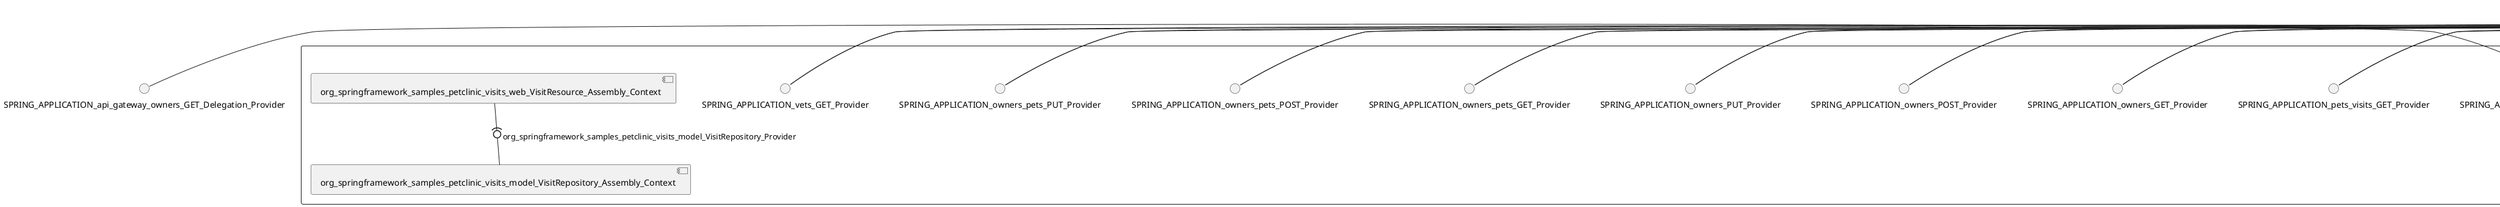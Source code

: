 @startuml
skinparam fixCircleLabelOverlapping true
() SPRING_APPLICATION_api_gateway_owners_GET_Delegation_Provider
() SPRING_APPLICATION_owners_GET_Delegation_Provider
() SPRING_APPLICATION_owners_POST_Delegation_Provider
() SPRING_APPLICATION_owners_PUT_Delegation_Provider
() SPRING_APPLICATION_owners_pets_GET_Delegation_Provider
() SPRING_APPLICATION_owners_pets_POST_Delegation_Provider
() SPRING_APPLICATION_owners_pets_PUT_Delegation_Provider
() SPRING_APPLICATION_owners_pets_visits_Delegation_Provider
() SPRING_APPLICATION_petTypes_GET_Delegation_Provider
() SPRING_APPLICATION_pets_visits_GET_Delegation_Provider
() SPRING_APPLICATION_vets_GET_Delegation_Provider
component null {
SPRING_APPLICATION_api_gateway_owners_GET_Delegation_Provider - SPRING_APPLICATION_api_gateway_owners_GET_Provider
SPRING_APPLICATION_api_gateway_owners_GET_Provider - [ApiGatewayController]
SPRING_APPLICATION_owners_GET_Delegation_Provider - SPRING_APPLICATION_owners_GET_Provider
SPRING_APPLICATION_owners_GET_Provider - [PetResource]
SPRING_APPLICATION_owners_POST_Delegation_Provider - SPRING_APPLICATION_owners_POST_Provider
SPRING_APPLICATION_owners_POST_Provider - [PetResource]
SPRING_APPLICATION_owners_PUT_Delegation_Provider - SPRING_APPLICATION_owners_PUT_Provider
SPRING_APPLICATION_owners_PUT_Provider - [PetResource]
SPRING_APPLICATION_owners_pets_GET_Delegation_Provider - SPRING_APPLICATION_owners_pets_GET_Provider
SPRING_APPLICATION_owners_pets_GET_Provider - [PetResource]
SPRING_APPLICATION_owners_pets_POST_Delegation_Provider - SPRING_APPLICATION_owners_pets_POST_Provider
SPRING_APPLICATION_owners_pets_POST_Provider - [PetResource]
SPRING_APPLICATION_owners_pets_PUT_Delegation_Provider - SPRING_APPLICATION_owners_pets_PUT_Provider
SPRING_APPLICATION_owners_pets_PUT_Provider - [PetResource]
SPRING_APPLICATION_owners_pets_visits_Delegation_Provider - SPRING_APPLICATION_owners_pets_visits_Provider
SPRING_APPLICATION_owners_pets_visits_Provider - [VisitResource]
SPRING_APPLICATION_petTypes_GET_Delegation_Provider - SPRING_APPLICATION_petTypes_GET_Provider
SPRING_APPLICATION_petTypes_GET_Provider - [PetResource]
SPRING_APPLICATION_pets_visits_GET_Delegation_Provider - SPRING_APPLICATION_pets_visits_GET_Provider
SPRING_APPLICATION_pets_visits_GET_Provider - [VisitResource]
SPRING_APPLICATION_vets_GET_Delegation_Provider - SPRING_APPLICATION_vets_GET_Provider
SPRING_APPLICATION_vets_GET_Provider - [VetResource]
[org_springframework_samples_petclinic_customers_web_OwnerResource_Assembly_Context] -(0- [org_springframework_samples_petclinic_customers_model_OwnerRepository_Assembly_Context] : org_springframework_samples_petclinic_customers_model_OwnerRepository_Provider
[org_springframework_samples_petclinic_customers_web_PetResource_Assembly_Context] -(0- [org_springframework_samples_petclinic_customers_model_OwnerRepository_Assembly_Context] : org_springframework_samples_petclinic_customers_model_OwnerRepository_Provider
[org_springframework_samples_petclinic_customers_web_PetResource_Assembly_Context] -(0- [org_springframework_samples_petclinic_customers_model_PetRepository_Assembly_Context] : org_springframework_samples_petclinic_customers_model_PetRepository_Provider
[org_springframework_samples_petclinic_vets_web_VetResource_Assembly_Context] -(0- [org_springframework_samples_petclinic_vets_model_VetRepository_Assembly_Context] : org_springframework_samples_petclinic_vets_model_VetRepository_Provider
[org_springframework_samples_petclinic_visits_web_VisitResource_Assembly_Context] -(0- [org_springframework_samples_petclinic_visits_model_VisitRepository_Assembly_Context] : org_springframework_samples_petclinic_visits_model_VisitRepository_Provider
[ApiGatewayController_Assembly_Context] [[spring-petclinic-spring-petclinic-microservices.repository#_rpgeUr8UEe6l-v1y7vPKoQ]]
[PetResource_Assembly_Context] [[spring-petclinic-spring-petclinic-microservices.repository#_rpgeUr8UEe6l-v1y7vPKoQ]]
[VetResource_Assembly_Context] [[spring-petclinic-spring-petclinic-microservices.repository#_rpgeUr8UEe6l-v1y7vPKoQ]]
[VisitResource_Assembly_Context] [[spring-petclinic-spring-petclinic-microservices.repository#_rpgeUr8UEe6l-v1y7vPKoQ]]
[org_springframework_samples_petclinic_api_boundary_web_ApiGatewayController_Assembly_Context] [[spring-petclinic-spring-petclinic-microservices.repository#_rpgeUr8UEe6l-v1y7vPKoQ]]
[org_springframework_samples_petclinic_customers_model_OwnerRepository_Assembly_Context] [[spring-petclinic-spring-petclinic-microservices.repository#_rpgeUr8UEe6l-v1y7vPKoQ]]
[org_springframework_samples_petclinic_customers_model_PetRepository_Assembly_Context] [[spring-petclinic-spring-petclinic-microservices.repository#_rpgeUr8UEe6l-v1y7vPKoQ]]
[org_springframework_samples_petclinic_customers_web_OwnerResource_Assembly_Context] [[spring-petclinic-spring-petclinic-microservices.repository#_rpgeUr8UEe6l-v1y7vPKoQ]]
[org_springframework_samples_petclinic_customers_web_PetResource_Assembly_Context] [[spring-petclinic-spring-petclinic-microservices.repository#_rpgeUr8UEe6l-v1y7vPKoQ]]
[org_springframework_samples_petclinic_vets_model_VetRepository_Assembly_Context] [[spring-petclinic-spring-petclinic-microservices.repository#_rpgeUr8UEe6l-v1y7vPKoQ]]
[org_springframework_samples_petclinic_vets_web_VetResource_Assembly_Context] [[spring-petclinic-spring-petclinic-microservices.repository#_rpgeUr8UEe6l-v1y7vPKoQ]]
[org_springframework_samples_petclinic_visits_model_VisitRepository_Assembly_Context] [[spring-petclinic-spring-petclinic-microservices.repository#_rpgeUr8UEe6l-v1y7vPKoQ]]
[org_springframework_samples_petclinic_visits_web_VisitResource_Assembly_Context] [[spring-petclinic-spring-petclinic-microservices.repository#_rpgeUr8UEe6l-v1y7vPKoQ]]
}

@enduml
